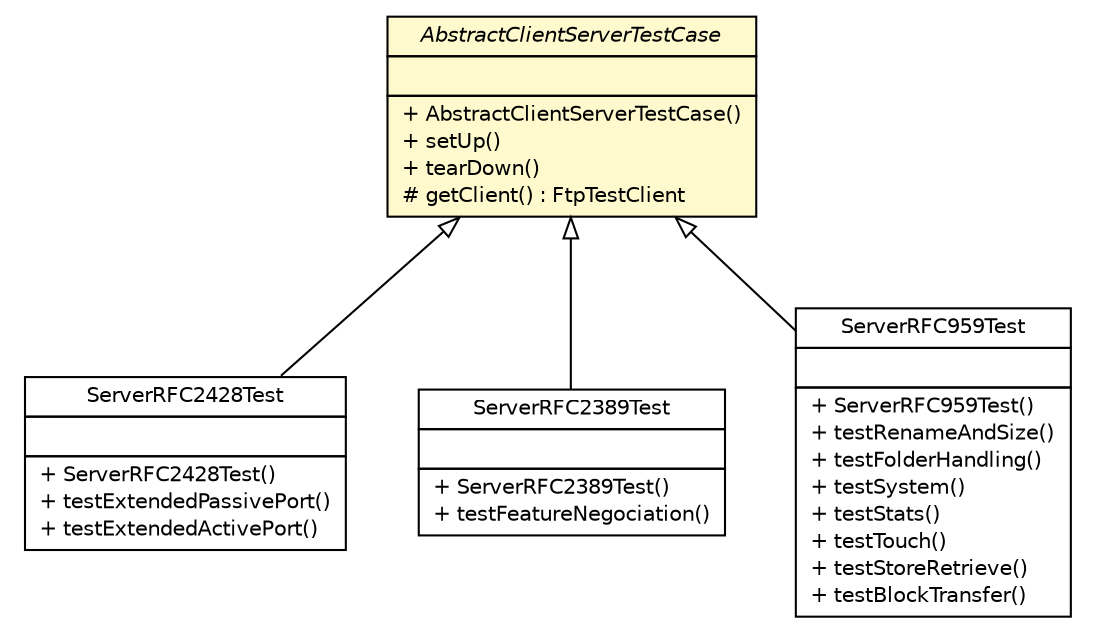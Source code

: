 #!/usr/local/bin/dot
#
# Class diagram 
# Generated by UMLGraph version 5.1 (http://www.umlgraph.org/)
#

digraph G {
	edge [fontname="Helvetica",fontsize=10,labelfontname="Helvetica",labelfontsize=10];
	node [fontname="Helvetica",fontsize=10,shape=plaintext];
	nodesep=0.25;
	ranksep=0.5;
	// com.apporiented.hermesftp.server.impl.ServerRFC2428Test
	c171 [label=<<table title="com.apporiented.hermesftp.server.impl.ServerRFC2428Test" border="0" cellborder="1" cellspacing="0" cellpadding="2" port="p" href="./ServerRFC2428Test.html">
		<tr><td><table border="0" cellspacing="0" cellpadding="1">
<tr><td align="center" balign="center"> ServerRFC2428Test </td></tr>
		</table></td></tr>
		<tr><td><table border="0" cellspacing="0" cellpadding="1">
<tr><td align="left" balign="left">  </td></tr>
		</table></td></tr>
		<tr><td><table border="0" cellspacing="0" cellpadding="1">
<tr><td align="left" balign="left"> + ServerRFC2428Test() </td></tr>
<tr><td align="left" balign="left"> + testExtendedPassivePort() </td></tr>
<tr><td align="left" balign="left"> + testExtendedActivePort() </td></tr>
		</table></td></tr>
		</table>>, fontname="Helvetica", fontcolor="black", fontsize=10.0];
	// com.apporiented.hermesftp.server.impl.AbstractClientServerTestCase
	c172 [label=<<table title="com.apporiented.hermesftp.server.impl.AbstractClientServerTestCase" border="0" cellborder="1" cellspacing="0" cellpadding="2" port="p" bgcolor="lemonChiffon" href="./AbstractClientServerTestCase.html">
		<tr><td><table border="0" cellspacing="0" cellpadding="1">
<tr><td align="center" balign="center"><font face="Helvetica-Oblique"> AbstractClientServerTestCase </font></td></tr>
		</table></td></tr>
		<tr><td><table border="0" cellspacing="0" cellpadding="1">
<tr><td align="left" balign="left">  </td></tr>
		</table></td></tr>
		<tr><td><table border="0" cellspacing="0" cellpadding="1">
<tr><td align="left" balign="left"> + AbstractClientServerTestCase() </td></tr>
<tr><td align="left" balign="left"> + setUp() </td></tr>
<tr><td align="left" balign="left"> + tearDown() </td></tr>
<tr><td align="left" balign="left"> # getClient() : FtpTestClient </td></tr>
		</table></td></tr>
		</table>>, fontname="Helvetica", fontcolor="black", fontsize=10.0];
	// com.apporiented.hermesftp.server.impl.ServerRFC2389Test
	c173 [label=<<table title="com.apporiented.hermesftp.server.impl.ServerRFC2389Test" border="0" cellborder="1" cellspacing="0" cellpadding="2" port="p" href="./ServerRFC2389Test.html">
		<tr><td><table border="0" cellspacing="0" cellpadding="1">
<tr><td align="center" balign="center"> ServerRFC2389Test </td></tr>
		</table></td></tr>
		<tr><td><table border="0" cellspacing="0" cellpadding="1">
<tr><td align="left" balign="left">  </td></tr>
		</table></td></tr>
		<tr><td><table border="0" cellspacing="0" cellpadding="1">
<tr><td align="left" balign="left"> + ServerRFC2389Test() </td></tr>
<tr><td align="left" balign="left"> + testFeatureNegociation() </td></tr>
		</table></td></tr>
		</table>>, fontname="Helvetica", fontcolor="black", fontsize=10.0];
	// com.apporiented.hermesftp.server.impl.ServerRFC959Test
	c174 [label=<<table title="com.apporiented.hermesftp.server.impl.ServerRFC959Test" border="0" cellborder="1" cellspacing="0" cellpadding="2" port="p" href="./ServerRFC959Test.html">
		<tr><td><table border="0" cellspacing="0" cellpadding="1">
<tr><td align="center" balign="center"> ServerRFC959Test </td></tr>
		</table></td></tr>
		<tr><td><table border="0" cellspacing="0" cellpadding="1">
<tr><td align="left" balign="left">  </td></tr>
		</table></td></tr>
		<tr><td><table border="0" cellspacing="0" cellpadding="1">
<tr><td align="left" balign="left"> + ServerRFC959Test() </td></tr>
<tr><td align="left" balign="left"> + testRenameAndSize() </td></tr>
<tr><td align="left" balign="left"> + testFolderHandling() </td></tr>
<tr><td align="left" balign="left"> + testSystem() </td></tr>
<tr><td align="left" balign="left"> + testStats() </td></tr>
<tr><td align="left" balign="left"> + testTouch() </td></tr>
<tr><td align="left" balign="left"> + testStoreRetrieve() </td></tr>
<tr><td align="left" balign="left"> + testBlockTransfer() </td></tr>
		</table></td></tr>
		</table>>, fontname="Helvetica", fontcolor="black", fontsize=10.0];
	//com.apporiented.hermesftp.server.impl.ServerRFC2428Test extends com.apporiented.hermesftp.server.impl.AbstractClientServerTestCase
	c172:p -> c171:p [dir=back,arrowtail=empty];
	//com.apporiented.hermesftp.server.impl.ServerRFC2389Test extends com.apporiented.hermesftp.server.impl.AbstractClientServerTestCase
	c172:p -> c173:p [dir=back,arrowtail=empty];
	//com.apporiented.hermesftp.server.impl.ServerRFC959Test extends com.apporiented.hermesftp.server.impl.AbstractClientServerTestCase
	c172:p -> c174:p [dir=back,arrowtail=empty];
}

